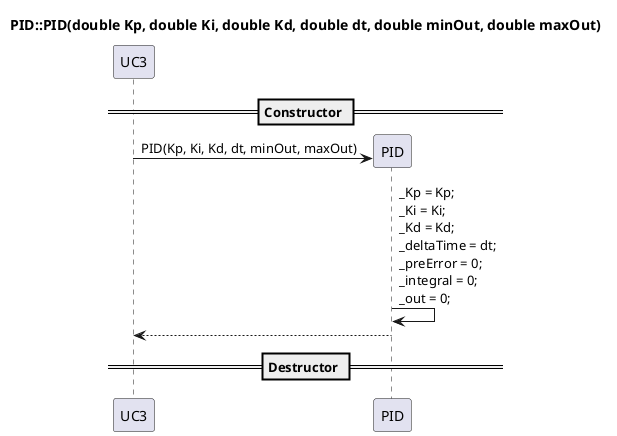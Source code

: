 @startuml PID_Con_destructor
title PID::PID(double Kp, double Ki, double Kd, double dt, double minOut, double maxOut)

participant UC3
participant PID

create PID
== Constructor ==
UC3 -> PID : PID(Kp, Ki, Kd, dt, minOut, maxOut) 
PID -> PID : _Kp = Kp;\n_Ki = Ki;\n_Kd = Kd;\n_deltaTime = dt;\n_preError = 0;\n_integral = 0;\n_out = 0;
PID --> UC3
== Destructor ==

@enduml